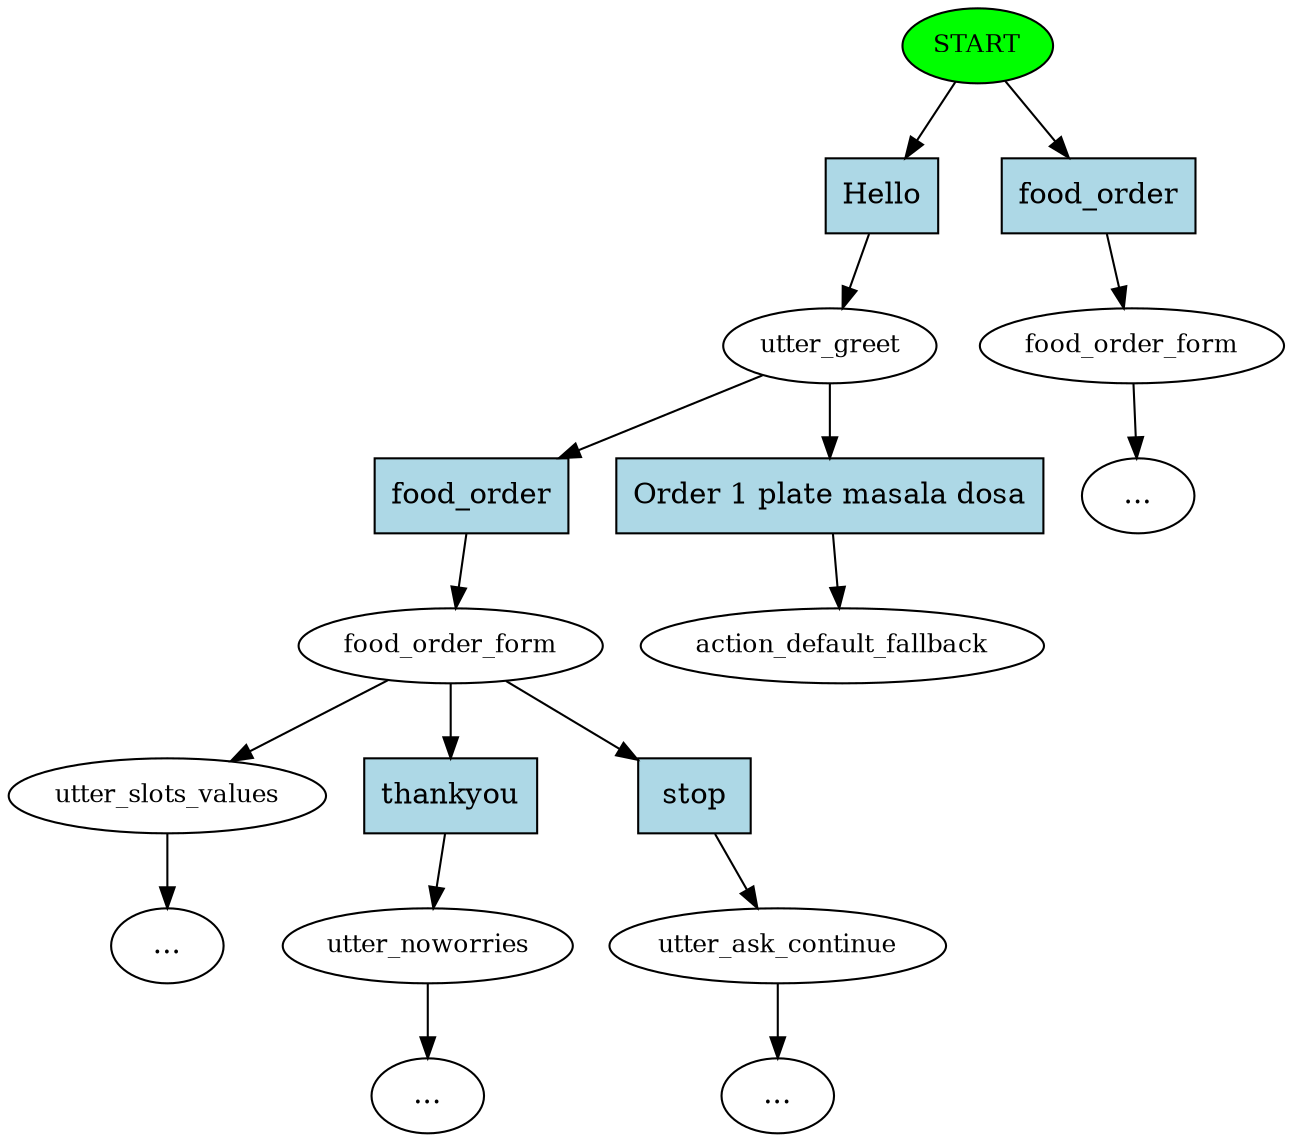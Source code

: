 digraph  {
0 [class="start active", fillcolor=green, fontsize=12, label=START, style=filled];
1 [class=active, fontsize=12, label=utter_greet];
2 [class="", fontsize=12, label=food_order_form];
3 [class="", fontsize=12, label=utter_slots_values];
"-3" [class=ellipsis, label="..."];
6 [class="", fontsize=12, label=utter_noworries];
"-4" [class=ellipsis, label="..."];
9 [class="", fontsize=12, label=utter_ask_continue];
13 [class="", fontsize=12, label=food_order_form];
"-7" [class=ellipsis, label="..."];
"-8" [class=ellipsis, label="..."];
18 [class="dashed active", fontsize=12, label=action_default_fallback];
19 [class="intent active", fillcolor=lightblue, label=Hello, shape=rect, style=filled];
20 [class=intent, fillcolor=lightblue, label=food_order, shape=rect, style=filled];
21 [class=intent, fillcolor=lightblue, label=food_order, shape=rect, style=filled];
22 [class="intent active", fillcolor=lightblue, label="Order 1 plate masala dosa", shape=rect, style=filled];
23 [class=intent, fillcolor=lightblue, label=thankyou, shape=rect, style=filled];
24 [class=intent, fillcolor=lightblue, label=stop, shape=rect, style=filled];
0 -> 19  [class=active, key=0];
0 -> 20  [class="", key=0];
1 -> 21  [class="", key=0];
1 -> 22  [class=active, key=0];
2 -> 3  [class="", key=NONE, label=""];
2 -> 23  [class="", key=0];
2 -> 24  [class="", key=0];
3 -> "-3"  [class="", key=NONE, label=""];
6 -> "-4"  [class="", key=NONE, label=""];
9 -> "-8"  [class="", key=NONE, label=""];
13 -> "-7"  [class="", key=NONE, label=""];
19 -> 1  [class=active, key=0];
20 -> 13  [class="", key=0];
21 -> 2  [class="", key=0];
22 -> 18  [class=active, key=0];
23 -> 6  [class="", key=0];
24 -> 9  [class="", key=0];
}
